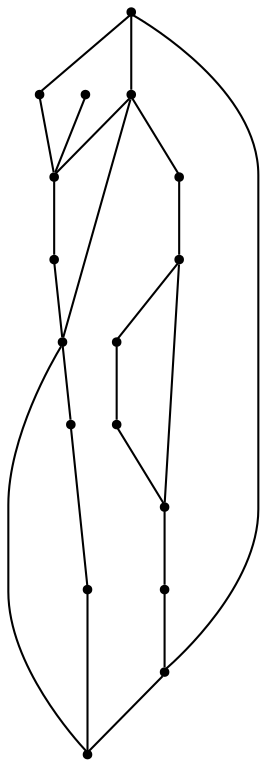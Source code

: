 graph {
  node [shape=point,comment="{\"directed\":false,\"doi\":\"10.1007/978-3-030-68766-3_19\",\"figure\":\"8 (5)\"}"]

  v0 [pos="463.68429369903026,877.1458903346504"]
  v1 [pos="394.31074483291144,911.9009858439247"]
  v2 [pos="498.43984695438223,877.4918070874369"]
  v3 [pos="394.31074483291144,877.1458903346504"]
  v4 [pos="429.0662662940545,807.6356993161021"]
  v5 [pos="429.0662662940545,772.8806038068278"]
  v6 [pos="394.31074483291144,772.8806038068278"]
  v7 [pos="394.31074483291144,807.6356993161021"]
  v8 [pos="394.31074483291144,703.3683143962128"]
  v9 [pos="394.31074483291144,738.1171147292873"]
  v10 [pos="394.31074483291144,842.3844360615383"]
  v11 [pos="359.55517568045514,911.9009858439247"]
  v12 [pos="359.55517568045514,703.3683143962128"]
  v13 [pos="359.55517568045514,877.1458903346504"]
  v14 [pos="359.55517568045514,738.1171147292873"]
  v15 [pos="359.55517568045514,842.3844360615383"]
  v16 [pos="290.5942361596735,946.4519650339996"]

  v0 -- v16 [id="-1",pos="463.68429369903026,877.1458903346504 498.2710514996031,877.1105356077112 498.2710514996031,877.1105356077112 498.2710514996031,877.1105356077112 498.2709243227677,668.9925827375127 498.2709243227677,668.9925827375127 498.2709243227677,668.9925827375127 290.5628234813308,668.784206046542 290.5628234813308,668.784206046542 290.5628234813308,668.784206046542 290.5942361596735,946.4519650339996 290.5942361596735,946.4519650339996 290.5942361596735,946.4519650339996"]
  v16 -- v1 [id="-2",pos="290.5942361596735,946.4519650339996 394.3501855489886,946.4833773273592 394.3501855489886,946.4833773273592 394.3501855489886,946.4833773273592 394.31074483291144,911.9009858439247 394.31074483291144,911.9009858439247 394.31074483291144,911.9009858439247"]
  v12 -- v13 [id="-3",pos="359.55517568045514,703.3683143962128 324.976684374183,703.4017614940007 324.976684374183,703.4017614940007 324.976684374183,703.4017614940007 324.976684374183,877.110662782988 324.976684374183,877.110662782988 324.976684374183,877.110662782988 359.55517568045514,877.1458903346504 359.55517568045514,877.1458903346504 359.55517568045514,877.1458903346504"]
  v13 -- v15 [id="-4",pos="359.55517568045514,877.1458903346504 359.55517568045514,842.3844360615383 359.55517568045514,842.3844360615383 359.55517568045514,842.3844360615383"]
  v13 -- v3 [id="-5",pos="359.55517568045514,877.1458903346504 394.31074483291144,877.1458903346504 394.31074483291144,877.1458903346504 394.31074483291144,877.1458903346504"]
  v8 -- v12 [id="-6",pos="394.31074483291144,703.3683143962128 359.55517568045514,703.3683143962128 359.55517568045514,703.3683143962128 359.55517568045514,703.3683143962128"]
  v1 -- v11 [id="-7",pos="394.31074483291144,911.9009858439247 359.55517568045514,911.9009858439247 359.55517568045514,911.9009858439247 359.55517568045514,911.9009858439247"]
  v3 -- v10 [id="-8",pos="394.31074483291144,877.1458903346504 394.31074483291144,842.3844360615383 394.31074483291144,842.3844360615383 394.31074483291144,842.3844360615383"]
  v10 -- v7 [id="-9",pos="394.31074483291144,842.3844360615383 394.31074483291144,807.6356993161021 394.31074483291144,807.6356993161021 394.31074483291144,807.6356993161021"]
  v7 -- v6 [id="-10",pos="394.31074483291144,807.6356993161021 394.31074483291144,772.8806038068278 394.31074483291144,772.8806038068278 394.31074483291144,772.8806038068278"]
  v11 -- v13 [id="-11",pos="359.55517568045514,911.9009858439247 359.55517568045514,877.1458903346504 359.55517568045514,877.1458903346504 359.55517568045514,877.1458903346504"]
  v3 -- v1 [id="-12",pos="394.31074483291144,877.1458903346504 394.31074483291144,911.9009858439247 394.31074483291144,911.9009858439247 394.31074483291144,911.9009858439247"]
  v6 -- v9 [id="-13",pos="394.31074483291144,772.8806038068278 394.31074483291144,738.1171147292873 394.31074483291144,738.1171147292873 394.31074483291144,738.1171147292873"]
  v9 -- v8 [id="-14",pos="394.31074483291144,738.1171147292873 394.31074483291144,703.3683143962128 394.31074483291144,703.3683143962128 394.31074483291144,703.3683143962128"]
  v8 -- v0 [id="-15",pos="394.31074483291144,703.3683143962128 463.51130140868315,703.4016979063622 463.51130140868315,703.4016979063622 463.51130140868315,703.4016979063622 463.68429369903026,877.1458903346504 463.68429369903026,877.1458903346504 463.68429369903026,877.1458903346504"]
  v7 -- v4 [id="-16",pos="394.31074483291144,807.6356993161021 429.0662662940545,807.6356993161021 429.0662662940545,807.6356993161021 429.0662662940545,807.6356993161021"]
  v4 -- v5 [id="-17",pos="429.0662662940545,807.6356993161021 429.0662662940545,772.8806038068278 429.0662662940545,772.8806038068278 429.0662662940545,772.8806038068278"]
  v0 -- v3 [id="-18",pos="463.68429369903026,877.1458903346504 394.31074483291144,877.1458903346504 394.31074483291144,877.1458903346504 394.31074483291144,877.1458903346504"]
  v5 -- v6 [id="-19",pos="429.0662662940545,772.8806038068278 394.31074483291144,772.8806038068278 394.31074483291144,772.8806038068278 394.31074483291144,772.8806038068278"]
  v2 -- v1 [id="-20",pos="498.43984695438223,877.4918070874369 498.26682286982617,911.6115349140196 498.26682286982617,911.6115349140196 498.26682286982617,911.6115349140196 394.31074483291144,911.9009858439247 394.31074483291144,911.9009858439247 394.31074483291144,911.9009858439247"]
  v14 -- v12 [id="-21",pos="359.55517568045514,738.1171147292873 359.55517568045514,703.3683143962128 359.55517568045514,703.3683143962128 359.55517568045514,703.3683143962128"]
  v15 -- v14 [id="-22",pos="359.55517568045514,842.3844360615383 359.55517568045514,738.1171147292873 359.55517568045514,738.1171147292873 359.55517568045514,738.1171147292873"]
}